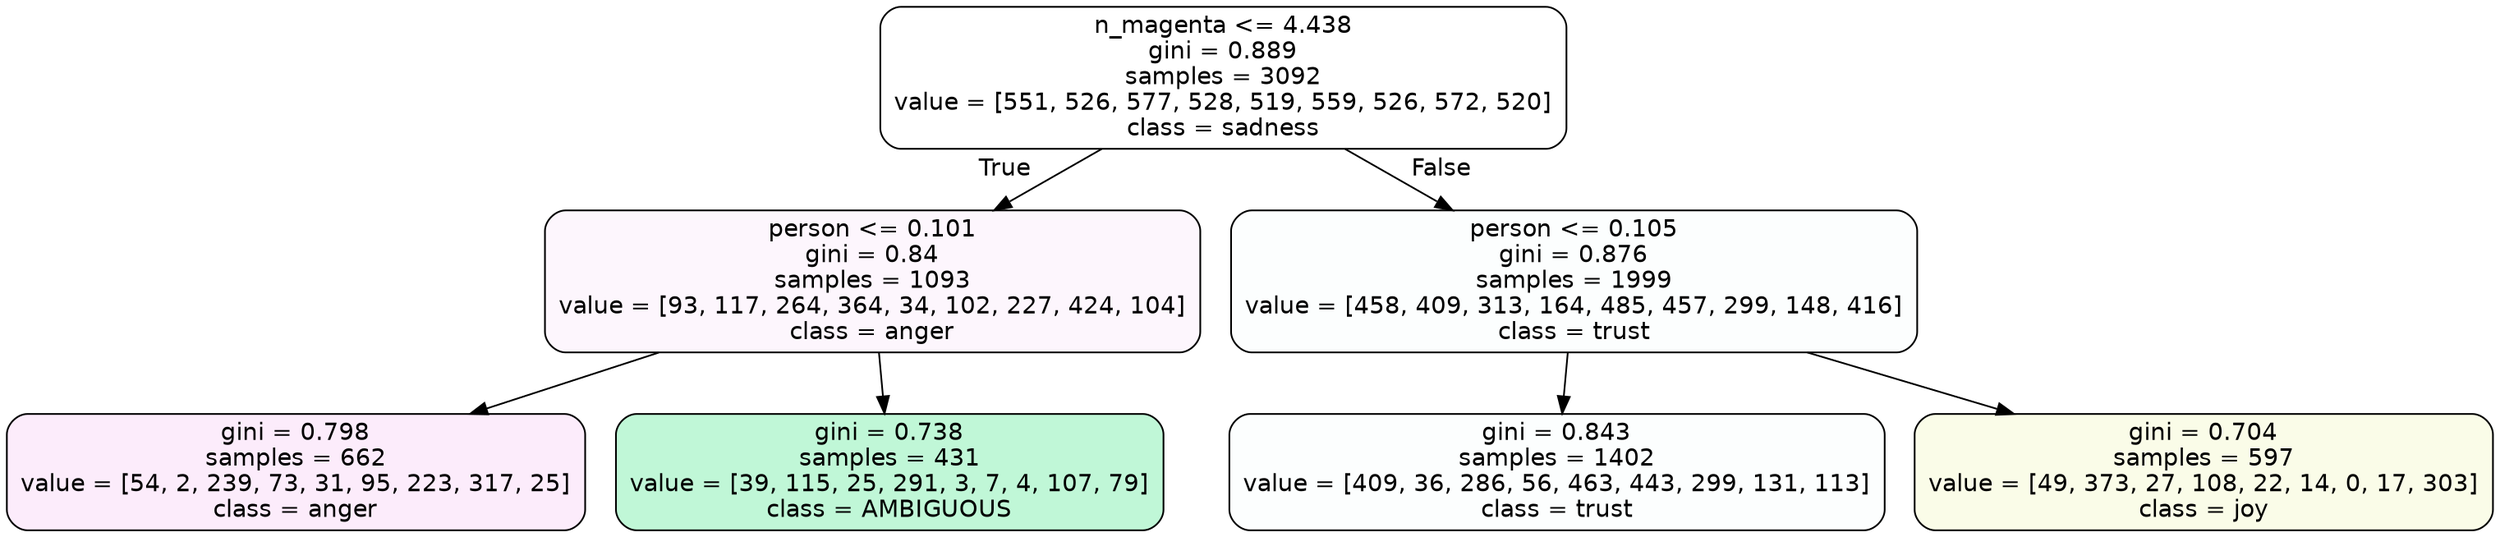 digraph Tree {
node [shape=box, style="filled, rounded", color="black", fontname=helvetica] ;
edge [fontname=helvetica] ;
0 [label="n_magenta <= 4.438\ngini = 0.889\nsamples = 3092\nvalue = [551, 526, 577, 528, 519, 559, 526, 572, 520]\nclass = sadness", fillcolor="#64e53900"] ;
1 [label="person <= 0.101\ngini = 0.84\nsamples = 1093\nvalue = [93, 117, 264, 364, 34, 102, 227, 424, 104]\nclass = anger", fillcolor="#e539d70b"] ;
0 -> 1 [labeldistance=2.5, labelangle=45, headlabel="True"] ;
2 [label="gini = 0.798\nsamples = 662\nvalue = [54, 2, 239, 73, 31, 95, 223, 317, 25]\nclass = anger", fillcolor="#e539d718"] ;
1 -> 2 ;
3 [label="gini = 0.738\nsamples = 431\nvalue = [39, 115, 25, 291, 3, 7, 4, 107, 79]\nclass = AMBIGUOUS", fillcolor="#39e58151"] ;
1 -> 3 ;
4 [label="person <= 0.105\ngini = 0.876\nsamples = 1999\nvalue = [458, 409, 313, 164, 485, 457, 299, 148, 416]\nclass = trust", fillcolor="#39d7e503"] ;
0 -> 4 [labeldistance=2.5, labelangle=-45, headlabel="False"] ;
5 [label="gini = 0.843\nsamples = 1402\nvalue = [409, 36, 286, 56, 463, 443, 299, 131, 113]\nclass = trust", fillcolor="#39d7e503"] ;
4 -> 5 ;
6 [label="gini = 0.704\nsamples = 597\nvalue = [49, 373, 27, 108, 22, 14, 0, 17, 303]\nclass = joy", fillcolor="#d7e5391d"] ;
4 -> 6 ;
}